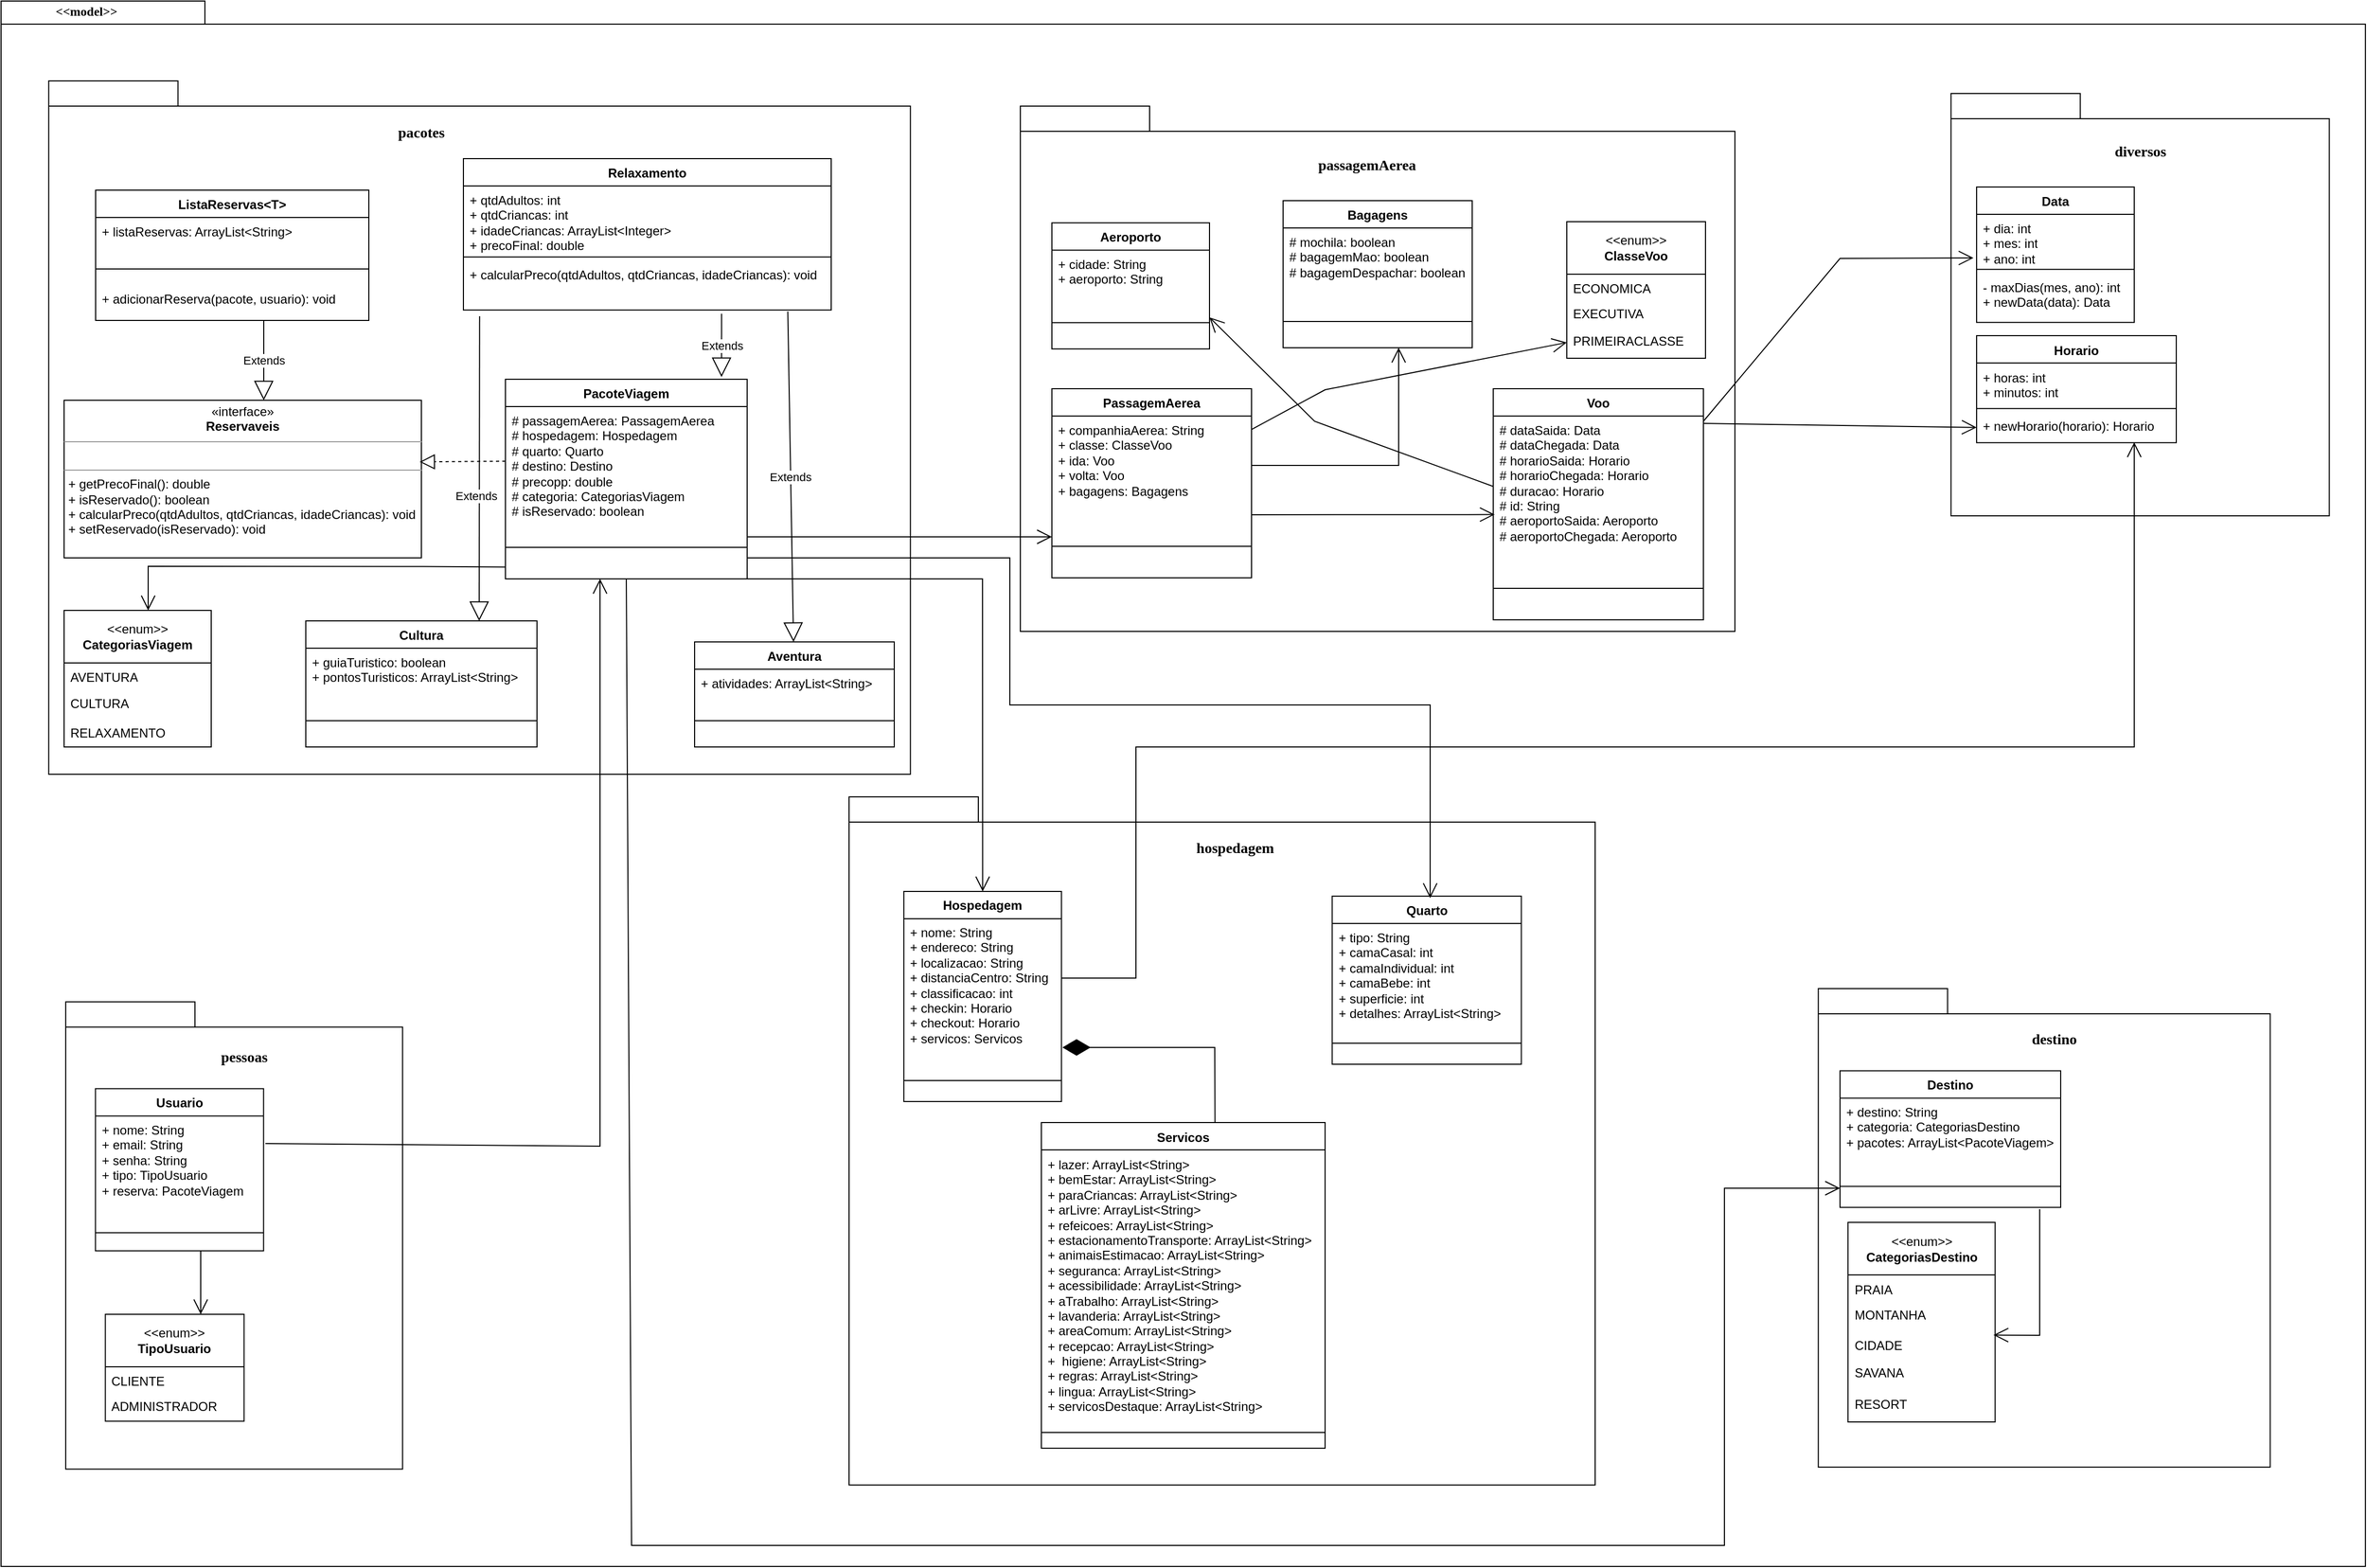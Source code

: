 <mxfile version="22.1.4" type="github">
  <diagram name="Page-1" id="b5b7bab2-c9e2-2cf4-8b2a-24fd1a2a6d21">
    <mxGraphModel dx="1903" dy="731" grid="1" gridSize="10" guides="1" tooltips="1" connect="1" arrows="1" fold="1" page="1" pageScale="1" pageWidth="827" pageHeight="1169" background="none" math="0" shadow="0">
      <root>
        <mxCell id="0" />
        <mxCell id="1" parent="0" />
        <mxCell id="6e0c8c40b5770093-72" value="" style="shape=folder;fontStyle=1;spacingTop=10;tabWidth=194;tabHeight=22;tabPosition=left;html=1;rounded=0;shadow=0;comic=0;labelBackgroundColor=none;strokeWidth=1;fillColor=none;fontFamily=Verdana;fontSize=10;align=center;" parent="1" vertex="1">
          <mxGeometry x="220" y="20" width="2250" height="1490" as="geometry" />
        </mxCell>
        <mxCell id="6e0c8c40b5770093-18" value="" style="group" parent="1" vertex="1" connectable="0">
          <mxGeometry x="280" y="70" width="820" height="660" as="geometry" />
        </mxCell>
        <mxCell id="6e0c8c40b5770093-11" value="" style="shape=folder;fontStyle=1;spacingTop=10;tabWidth=123;tabHeight=24;tabPosition=left;html=1;rounded=0;shadow=0;comic=0;labelBackgroundColor=none;strokeWidth=1;fontFamily=Verdana;fontSize=10;align=center;" parent="6e0c8c40b5770093-18" vertex="1">
          <mxGeometry x="-14.64" y="25.99" width="820" height="660" as="geometry" />
        </mxCell>
        <mxCell id="uOKciexOjNlCDNnouLq3-6" value="&lt;font face=&quot;Verdana&quot; style=&quot;font-size: 14px;&quot;&gt;&lt;b&gt;pacotes&lt;/b&gt;&lt;/font&gt;" style="text;html=1;strokeColor=none;fillColor=none;align=center;verticalAlign=middle;whiteSpace=wrap;rounded=0;" vertex="1" parent="6e0c8c40b5770093-18">
          <mxGeometry x="252.141" y="-0.0" width="175.714" height="152.308" as="geometry" />
        </mxCell>
        <mxCell id="uOKciexOjNlCDNnouLq3-84" value="&amp;lt;&amp;lt;enum&amp;gt;&amp;gt;&lt;br&gt;&lt;b&gt;CategoriasViagem&lt;/b&gt;" style="swimlane;fontStyle=0;childLayout=stackLayout;horizontal=1;startSize=50;fillColor=none;horizontalStack=0;resizeParent=1;resizeParentMax=0;resizeLast=0;collapsible=1;marginBottom=0;whiteSpace=wrap;html=1;" vertex="1" parent="6e0c8c40b5770093-18">
          <mxGeometry y="530" width="140" height="129.996" as="geometry" />
        </mxCell>
        <mxCell id="uOKciexOjNlCDNnouLq3-85" value="AVENTURA" style="text;strokeColor=none;fillColor=none;align=left;verticalAlign=top;spacingLeft=4;spacingRight=4;overflow=hidden;rotatable=0;points=[[0,0.5],[1,0.5]];portConstraint=eastwest;whiteSpace=wrap;html=1;" vertex="1" parent="uOKciexOjNlCDNnouLq3-84">
          <mxGeometry y="50" width="140" height="24.514" as="geometry" />
        </mxCell>
        <mxCell id="uOKciexOjNlCDNnouLq3-86" value="CULTURA" style="text;strokeColor=none;fillColor=none;align=left;verticalAlign=top;spacingLeft=4;spacingRight=4;overflow=hidden;rotatable=0;points=[[0,0.5],[1,0.5]];portConstraint=eastwest;whiteSpace=wrap;html=1;" vertex="1" parent="uOKciexOjNlCDNnouLq3-84">
          <mxGeometry y="74.514" width="140" height="28.971" as="geometry" />
        </mxCell>
        <mxCell id="uOKciexOjNlCDNnouLq3-87" value="RELAXAMENTO" style="text;strokeColor=none;fillColor=none;align=left;verticalAlign=top;spacingLeft=4;spacingRight=4;overflow=hidden;rotatable=0;points=[[0,0.5],[1,0.5]];portConstraint=eastwest;whiteSpace=wrap;html=1;" vertex="1" parent="uOKciexOjNlCDNnouLq3-84">
          <mxGeometry y="103.486" width="140" height="26.51" as="geometry" />
        </mxCell>
        <mxCell id="uOKciexOjNlCDNnouLq3-90" value="ListaReservas&amp;lt;T&amp;gt;" style="swimlane;fontStyle=1;align=center;verticalAlign=top;childLayout=stackLayout;horizontal=1;startSize=26;horizontalStack=0;resizeParent=1;resizeParentMax=0;resizeLast=0;collapsible=1;marginBottom=0;whiteSpace=wrap;html=1;" vertex="1" parent="6e0c8c40b5770093-18">
          <mxGeometry x="30" y="130" width="260" height="124" as="geometry" />
        </mxCell>
        <mxCell id="uOKciexOjNlCDNnouLq3-91" value="+ listaReservas: ArrayList&amp;lt;String&amp;gt;&lt;br&gt;" style="text;strokeColor=none;fillColor=none;align=left;verticalAlign=top;spacingLeft=4;spacingRight=4;overflow=hidden;rotatable=0;points=[[0,0.5],[1,0.5]];portConstraint=eastwest;whiteSpace=wrap;html=1;" vertex="1" parent="uOKciexOjNlCDNnouLq3-90">
          <mxGeometry y="26" width="260" height="34" as="geometry" />
        </mxCell>
        <mxCell id="uOKciexOjNlCDNnouLq3-92" value="" style="line;strokeWidth=1;fillColor=none;align=left;verticalAlign=middle;spacingTop=-1;spacingLeft=3;spacingRight=3;rotatable=0;labelPosition=right;points=[];portConstraint=eastwest;strokeColor=inherit;" vertex="1" parent="uOKciexOjNlCDNnouLq3-90">
          <mxGeometry y="60" width="260" height="30" as="geometry" />
        </mxCell>
        <mxCell id="uOKciexOjNlCDNnouLq3-93" value="+ adicionarReserva(pacote, usuario): void" style="text;strokeColor=none;fillColor=none;align=left;verticalAlign=top;spacingLeft=4;spacingRight=4;overflow=hidden;rotatable=0;points=[[0,0.5],[1,0.5]];portConstraint=eastwest;whiteSpace=wrap;html=1;" vertex="1" parent="uOKciexOjNlCDNnouLq3-90">
          <mxGeometry y="90" width="260" height="34" as="geometry" />
        </mxCell>
        <mxCell id="uOKciexOjNlCDNnouLq3-94" value="PacoteViagem" style="swimlane;fontStyle=1;align=center;verticalAlign=top;childLayout=stackLayout;horizontal=1;startSize=26;horizontalStack=0;resizeParent=1;resizeParentMax=0;resizeLast=0;collapsible=1;marginBottom=0;whiteSpace=wrap;html=1;" vertex="1" parent="6e0c8c40b5770093-18">
          <mxGeometry x="420" y="309.995" width="230" height="190" as="geometry" />
        </mxCell>
        <mxCell id="uOKciexOjNlCDNnouLq3-95" value="#&amp;nbsp;passagemAerea: PassagemAerea&lt;br&gt;#&amp;nbsp;hospedagem: Hospedagem&lt;br&gt;#&amp;nbsp;quarto: Quarto&lt;br&gt;#&amp;nbsp;destino: Destino&lt;br style=&quot;border-color: var(--border-color);&quot;&gt;#&amp;nbsp;precopp: double&lt;br&gt;#&amp;nbsp;categoria: CategoriasViagem&lt;br&gt;#&amp;nbsp;isReservado: boolean" style="text;strokeColor=none;fillColor=none;align=left;verticalAlign=top;spacingLeft=4;spacingRight=4;overflow=hidden;rotatable=0;points=[[0,0.5],[1,0.5]];portConstraint=eastwest;whiteSpace=wrap;html=1;" vertex="1" parent="uOKciexOjNlCDNnouLq3-94">
          <mxGeometry y="26" width="230" height="104" as="geometry" />
        </mxCell>
        <mxCell id="uOKciexOjNlCDNnouLq3-96" value="" style="line;strokeWidth=1;fillColor=none;align=left;verticalAlign=middle;spacingTop=-1;spacingLeft=3;spacingRight=3;rotatable=0;labelPosition=right;points=[];portConstraint=eastwest;strokeColor=inherit;" vertex="1" parent="uOKciexOjNlCDNnouLq3-94">
          <mxGeometry y="130" width="230" height="60" as="geometry" />
        </mxCell>
        <mxCell id="uOKciexOjNlCDNnouLq3-98" value="&lt;p style=&quot;margin:0px;margin-top:4px;text-align:center;&quot;&gt;«interface»&lt;br style=&quot;border-color: var(--border-color);&quot;&gt;&lt;b style=&quot;border-color: var(--border-color);&quot;&gt;Reservaveis&lt;/b&gt;&lt;br&gt;&lt;/p&gt;&lt;hr size=&quot;1&quot;&gt;&lt;p style=&quot;margin:0px;margin-left:4px;&quot;&gt;&lt;br&gt;&lt;/p&gt;&lt;hr size=&quot;1&quot;&gt;&lt;p style=&quot;margin:0px;margin-left:4px;&quot;&gt;+ getPrecoFinal(): double&lt;br&gt;&lt;/p&gt;&lt;p style=&quot;margin:0px;margin-left:4px;&quot;&gt;+ isReservado(): boolean&lt;br&gt;&lt;/p&gt;&lt;p style=&quot;margin:0px;margin-left:4px;&quot;&gt;+ calcularPreco(qtdAdultos, qtdCriancas, idadeCriancas): void&lt;br&gt;&lt;/p&gt;&lt;p style=&quot;margin:0px;margin-left:4px;&quot;&gt;+ setReservado(isReservado): void&lt;br&gt;&lt;/p&gt;" style="verticalAlign=top;align=left;overflow=fill;fontSize=12;fontFamily=Helvetica;html=1;whiteSpace=wrap;" vertex="1" parent="6e0c8c40b5770093-18">
          <mxGeometry y="330" width="340" height="150" as="geometry" />
        </mxCell>
        <mxCell id="uOKciexOjNlCDNnouLq3-99" value="Relaxamento" style="swimlane;fontStyle=1;align=center;verticalAlign=top;childLayout=stackLayout;horizontal=1;startSize=26;horizontalStack=0;resizeParent=1;resizeParentMax=0;resizeLast=0;collapsible=1;marginBottom=0;whiteSpace=wrap;html=1;" vertex="1" parent="6e0c8c40b5770093-18">
          <mxGeometry x="380" y="99.995" width="350" height="144.15" as="geometry" />
        </mxCell>
        <mxCell id="uOKciexOjNlCDNnouLq3-100" value="+&amp;nbsp;qtdAdultos: int&lt;br&gt;+&amp;nbsp;qtdCriancas: int&lt;br&gt;+&amp;nbsp;idadeCriancas: ArrayList&amp;lt;Integer&amp;gt;&lt;br&gt;+&amp;nbsp;precoFinal: double" style="text;strokeColor=none;fillColor=none;align=left;verticalAlign=top;spacingLeft=4;spacingRight=4;overflow=hidden;rotatable=0;points=[[0,0.5],[1,0.5]];portConstraint=eastwest;whiteSpace=wrap;html=1;" vertex="1" parent="uOKciexOjNlCDNnouLq3-99">
          <mxGeometry y="26" width="350" height="64" as="geometry" />
        </mxCell>
        <mxCell id="uOKciexOjNlCDNnouLq3-101" value="" style="line;strokeWidth=1;fillColor=none;align=left;verticalAlign=middle;spacingTop=-1;spacingLeft=3;spacingRight=3;rotatable=0;labelPosition=right;points=[];portConstraint=eastwest;strokeColor=inherit;" vertex="1" parent="uOKciexOjNlCDNnouLq3-99">
          <mxGeometry y="90" width="350" height="7.22" as="geometry" />
        </mxCell>
        <mxCell id="uOKciexOjNlCDNnouLq3-102" value="+ calcularPreco(qtdAdultos, qtdCriancas, idadeCriancas): void" style="text;strokeColor=none;fillColor=none;align=left;verticalAlign=top;spacingLeft=4;spacingRight=4;overflow=hidden;rotatable=0;points=[[0,0.5],[1,0.5]];portConstraint=eastwest;whiteSpace=wrap;html=1;" vertex="1" parent="uOKciexOjNlCDNnouLq3-99">
          <mxGeometry y="97.22" width="350" height="46.93" as="geometry" />
        </mxCell>
        <mxCell id="uOKciexOjNlCDNnouLq3-104" value="Cultura" style="swimlane;fontStyle=1;align=center;verticalAlign=top;childLayout=stackLayout;horizontal=1;startSize=26;horizontalStack=0;resizeParent=1;resizeParentMax=0;resizeLast=0;collapsible=1;marginBottom=0;whiteSpace=wrap;html=1;" vertex="1" parent="6e0c8c40b5770093-18">
          <mxGeometry x="230" y="539.995" width="220" height="120" as="geometry" />
        </mxCell>
        <mxCell id="uOKciexOjNlCDNnouLq3-105" value="+ guiaTuristico: boolean&lt;br&gt;+ pontosTuristicos: ArrayList&amp;lt;String&amp;gt;" style="text;strokeColor=none;fillColor=none;align=left;verticalAlign=top;spacingLeft=4;spacingRight=4;overflow=hidden;rotatable=0;points=[[0,0.5],[1,0.5]];portConstraint=eastwest;whiteSpace=wrap;html=1;" vertex="1" parent="uOKciexOjNlCDNnouLq3-104">
          <mxGeometry y="26" width="220" height="44" as="geometry" />
        </mxCell>
        <mxCell id="uOKciexOjNlCDNnouLq3-106" value="" style="line;strokeWidth=1;fillColor=none;align=left;verticalAlign=middle;spacingTop=-1;spacingLeft=3;spacingRight=3;rotatable=0;labelPosition=right;points=[];portConstraint=eastwest;strokeColor=inherit;" vertex="1" parent="uOKciexOjNlCDNnouLq3-104">
          <mxGeometry y="70" width="220" height="50" as="geometry" />
        </mxCell>
        <mxCell id="uOKciexOjNlCDNnouLq3-107" value="Aventura" style="swimlane;fontStyle=1;align=center;verticalAlign=top;childLayout=stackLayout;horizontal=1;startSize=26;horizontalStack=0;resizeParent=1;resizeParentMax=0;resizeLast=0;collapsible=1;marginBottom=0;whiteSpace=wrap;html=1;" vertex="1" parent="6e0c8c40b5770093-18">
          <mxGeometry x="600" y="559.995" width="190" height="100" as="geometry" />
        </mxCell>
        <mxCell id="uOKciexOjNlCDNnouLq3-108" value="+ atividades: ArrayList&amp;lt;String&amp;gt;" style="text;strokeColor=none;fillColor=none;align=left;verticalAlign=top;spacingLeft=4;spacingRight=4;overflow=hidden;rotatable=0;points=[[0,0.5],[1,0.5]];portConstraint=eastwest;whiteSpace=wrap;html=1;" vertex="1" parent="uOKciexOjNlCDNnouLq3-107">
          <mxGeometry y="26" width="190" height="24" as="geometry" />
        </mxCell>
        <mxCell id="uOKciexOjNlCDNnouLq3-109" value="" style="line;strokeWidth=1;fillColor=none;align=left;verticalAlign=middle;spacingTop=-1;spacingLeft=3;spacingRight=3;rotatable=0;labelPosition=right;points=[];portConstraint=eastwest;strokeColor=inherit;" vertex="1" parent="uOKciexOjNlCDNnouLq3-107">
          <mxGeometry y="50" width="190" height="50" as="geometry" />
        </mxCell>
        <mxCell id="uOKciexOjNlCDNnouLq3-115" value="" style="endArrow=open;endFill=1;endSize=12;html=1;rounded=0;exitX=-0.007;exitY=0.975;exitDx=0;exitDy=0;exitPerimeter=0;" edge="1" parent="6e0c8c40b5770093-18">
          <mxGeometry width="160" relative="1" as="geometry">
            <mxPoint x="420.0" y="488.695" as="sourcePoint" />
            <mxPoint x="80" y="530" as="targetPoint" />
            <Array as="points">
              <mxPoint x="341.61" y="488.3" />
              <mxPoint x="80" y="488" />
            </Array>
          </mxGeometry>
        </mxCell>
        <mxCell id="uOKciexOjNlCDNnouLq3-117" value="Extends" style="endArrow=block;endSize=16;endFill=0;html=1;rounded=0;entryX=0.894;entryY=-0.011;entryDx=0;entryDy=0;entryPerimeter=0;exitX=0.702;exitY=1.074;exitDx=0;exitDy=0;exitPerimeter=0;" edge="1" parent="6e0c8c40b5770093-18" source="uOKciexOjNlCDNnouLq3-102" target="uOKciexOjNlCDNnouLq3-94">
          <mxGeometry width="160" relative="1" as="geometry">
            <mxPoint x="475" y="290" as="sourcePoint" />
            <mxPoint x="635" y="290" as="targetPoint" />
          </mxGeometry>
        </mxCell>
        <mxCell id="uOKciexOjNlCDNnouLq3-118" value="" style="endArrow=block;dashed=1;endFill=0;endSize=12;html=1;rounded=0;exitX=0;exitY=0.5;exitDx=0;exitDy=0;entryX=0.995;entryY=0.391;entryDx=0;entryDy=0;entryPerimeter=0;" edge="1" parent="6e0c8c40b5770093-18" source="uOKciexOjNlCDNnouLq3-95" target="uOKciexOjNlCDNnouLq3-98">
          <mxGeometry width="160" relative="1" as="geometry">
            <mxPoint x="252.14" y="384.29" as="sourcePoint" />
            <mxPoint x="360" y="388" as="targetPoint" />
          </mxGeometry>
        </mxCell>
        <mxCell id="uOKciexOjNlCDNnouLq3-121" value="Extends" style="endArrow=block;endSize=16;endFill=0;html=1;rounded=0;" edge="1" parent="6e0c8c40b5770093-18">
          <mxGeometry width="160" relative="1" as="geometry">
            <mxPoint x="190" y="254" as="sourcePoint" />
            <mxPoint x="190" y="330" as="targetPoint" />
            <Array as="points">
              <mxPoint x="190" y="300" />
            </Array>
          </mxGeometry>
        </mxCell>
        <mxCell id="uOKciexOjNlCDNnouLq3-123" value="Extends" style="endArrow=block;endSize=16;endFill=0;html=1;rounded=0;exitX=0.044;exitY=1.125;exitDx=0;exitDy=0;exitPerimeter=0;entryX=0.75;entryY=0;entryDx=0;entryDy=0;" edge="1" parent="6e0c8c40b5770093-18" source="uOKciexOjNlCDNnouLq3-102" target="uOKciexOjNlCDNnouLq3-104">
          <mxGeometry x="0.176" y="-3" width="160" relative="1" as="geometry">
            <mxPoint x="200" y="264" as="sourcePoint" />
            <mxPoint x="200" y="340" as="targetPoint" />
            <Array as="points" />
            <mxPoint as="offset" />
          </mxGeometry>
        </mxCell>
        <mxCell id="uOKciexOjNlCDNnouLq3-124" value="Extends" style="endArrow=block;endSize=16;endFill=0;html=1;rounded=0;exitX=0.882;exitY=1.03;exitDx=0;exitDy=0;exitPerimeter=0;" edge="1" parent="6e0c8c40b5770093-18" source="uOKciexOjNlCDNnouLq3-102" target="uOKciexOjNlCDNnouLq3-107">
          <mxGeometry width="160" relative="1" as="geometry">
            <mxPoint x="636" y="258" as="sourcePoint" />
            <mxPoint x="636" y="318" as="targetPoint" />
          </mxGeometry>
        </mxCell>
        <mxCell id="6e0c8c40b5770093-19" value="" style="group" parent="1" vertex="1" connectable="0">
          <mxGeometry x="1190" y="120" width="680" height="508.02" as="geometry" />
        </mxCell>
        <mxCell id="6e0c8c40b5770093-20" value="" style="shape=folder;fontStyle=1;spacingTop=10;tabWidth=123;tabHeight=24;tabPosition=left;html=1;rounded=0;shadow=0;comic=0;labelBackgroundColor=none;strokeWidth=1;fontFamily=Verdana;fontSize=10;align=center;" parent="6e0c8c40b5770093-19" vertex="1">
          <mxGeometry width="680" height="500" as="geometry" />
        </mxCell>
        <mxCell id="uOKciexOjNlCDNnouLq3-7" value="&lt;font face=&quot;Verdana&quot; style=&quot;font-size: 14px;&quot;&gt;&lt;b&gt;passagemAerea&lt;/b&gt;&lt;/font&gt;" style="text;html=1;strokeColor=none;fillColor=none;align=center;verticalAlign=middle;whiteSpace=wrap;rounded=0;" vertex="1" parent="6e0c8c40b5770093-19">
          <mxGeometry x="257.143" y="-0.376" width="145.714" height="115.385" as="geometry" />
        </mxCell>
        <mxCell id="uOKciexOjNlCDNnouLq3-66" value="&amp;lt;&amp;lt;enum&amp;gt;&amp;gt;&lt;br&gt;&lt;b&gt;ClasseVoo&lt;/b&gt;" style="swimlane;fontStyle=0;childLayout=stackLayout;horizontal=1;startSize=50;fillColor=none;horizontalStack=0;resizeParent=1;resizeParentMax=0;resizeLast=0;collapsible=1;marginBottom=0;whiteSpace=wrap;html=1;" vertex="1" parent="6e0c8c40b5770093-19">
          <mxGeometry x="520.0" y="110.0" width="132" height="130.003" as="geometry" />
        </mxCell>
        <mxCell id="uOKciexOjNlCDNnouLq3-67" value="ECONOMICA" style="text;strokeColor=none;fillColor=none;align=left;verticalAlign=top;spacingLeft=4;spacingRight=4;overflow=hidden;rotatable=0;points=[[0,0.5],[1,0.5]];portConstraint=eastwest;whiteSpace=wrap;html=1;" vertex="1" parent="uOKciexOjNlCDNnouLq3-66">
          <mxGeometry y="50" width="132" height="23.703" as="geometry" />
        </mxCell>
        <mxCell id="uOKciexOjNlCDNnouLq3-68" value="EXECUTIVA" style="text;strokeColor=none;fillColor=none;align=left;verticalAlign=top;spacingLeft=4;spacingRight=4;overflow=hidden;rotatable=0;points=[[0,0.5],[1,0.5]];portConstraint=eastwest;whiteSpace=wrap;html=1;" vertex="1" parent="uOKciexOjNlCDNnouLq3-66">
          <mxGeometry y="73.703" width="132" height="26.3" as="geometry" />
        </mxCell>
        <mxCell id="uOKciexOjNlCDNnouLq3-69" value="PRIMEIRACLASSE" style="text;strokeColor=none;fillColor=none;align=left;verticalAlign=top;spacingLeft=4;spacingRight=4;overflow=hidden;rotatable=0;points=[[0,0.5],[1,0.5]];portConstraint=eastwest;whiteSpace=wrap;html=1;" vertex="1" parent="uOKciexOjNlCDNnouLq3-66">
          <mxGeometry y="100.003" width="132" height="30" as="geometry" />
        </mxCell>
        <mxCell id="uOKciexOjNlCDNnouLq3-70" value="Aeroporto" style="swimlane;fontStyle=1;align=center;verticalAlign=top;childLayout=stackLayout;horizontal=1;startSize=26;horizontalStack=0;resizeParent=1;resizeParentMax=0;resizeLast=0;collapsible=1;marginBottom=0;whiteSpace=wrap;html=1;" vertex="1" parent="6e0c8c40b5770093-19">
          <mxGeometry x="30" y="111.125" width="150" height="120" as="geometry" />
        </mxCell>
        <mxCell id="uOKciexOjNlCDNnouLq3-71" value="+ cidade: String&lt;br&gt;+ aeroporto: String" style="text;strokeColor=none;fillColor=none;align=left;verticalAlign=top;spacingLeft=4;spacingRight=4;overflow=hidden;rotatable=0;points=[[0,0.5],[1,0.5]];portConstraint=eastwest;whiteSpace=wrap;html=1;" vertex="1" parent="uOKciexOjNlCDNnouLq3-70">
          <mxGeometry y="26" width="150" height="44" as="geometry" />
        </mxCell>
        <mxCell id="uOKciexOjNlCDNnouLq3-72" value="" style="line;strokeWidth=1;fillColor=none;align=left;verticalAlign=middle;spacingTop=-1;spacingLeft=3;spacingRight=3;rotatable=0;labelPosition=right;points=[];portConstraint=eastwest;strokeColor=inherit;" vertex="1" parent="uOKciexOjNlCDNnouLq3-70">
          <mxGeometry y="70" width="150" height="50" as="geometry" />
        </mxCell>
        <mxCell id="uOKciexOjNlCDNnouLq3-74" value="Bagagens" style="swimlane;fontStyle=1;align=center;verticalAlign=top;childLayout=stackLayout;horizontal=1;startSize=26;horizontalStack=0;resizeParent=1;resizeParentMax=0;resizeLast=0;collapsible=1;marginBottom=0;whiteSpace=wrap;html=1;" vertex="1" parent="6e0c8c40b5770093-19">
          <mxGeometry x="250" y="89.995" width="180" height="140" as="geometry" />
        </mxCell>
        <mxCell id="uOKciexOjNlCDNnouLq3-75" value="# mochila: boolean&lt;br&gt;# bagagemMao: boolean&lt;br&gt;# bagagemDespachar: boolean" style="text;strokeColor=none;fillColor=none;align=left;verticalAlign=top;spacingLeft=4;spacingRight=4;overflow=hidden;rotatable=0;points=[[0,0.5],[1,0.5]];portConstraint=eastwest;whiteSpace=wrap;html=1;" vertex="1" parent="uOKciexOjNlCDNnouLq3-74">
          <mxGeometry y="26" width="180" height="64" as="geometry" />
        </mxCell>
        <mxCell id="uOKciexOjNlCDNnouLq3-76" value="" style="line;strokeWidth=1;fillColor=none;align=left;verticalAlign=middle;spacingTop=-1;spacingLeft=3;spacingRight=3;rotatable=0;labelPosition=right;points=[];portConstraint=eastwest;strokeColor=inherit;" vertex="1" parent="uOKciexOjNlCDNnouLq3-74">
          <mxGeometry y="90" width="180" height="50" as="geometry" />
        </mxCell>
        <mxCell id="uOKciexOjNlCDNnouLq3-77" value="PassagemAerea" style="swimlane;fontStyle=1;align=center;verticalAlign=top;childLayout=stackLayout;horizontal=1;startSize=26;horizontalStack=0;resizeParent=1;resizeParentMax=0;resizeLast=0;collapsible=1;marginBottom=0;whiteSpace=wrap;html=1;" vertex="1" parent="6e0c8c40b5770093-19">
          <mxGeometry x="30" y="268.995" width="190" height="180" as="geometry" />
        </mxCell>
        <mxCell id="uOKciexOjNlCDNnouLq3-78" value="+&amp;nbsp;companhiaAerea: String&lt;br&gt;+&amp;nbsp;classe: ClasseVoo&lt;br&gt;+&amp;nbsp;ida: Voo&lt;br&gt;+&amp;nbsp;volta: Voo&lt;br style=&quot;border-color: var(--border-color);&quot;&gt;+&amp;nbsp;bagagens: Bagagens" style="text;strokeColor=none;fillColor=none;align=left;verticalAlign=top;spacingLeft=4;spacingRight=4;overflow=hidden;rotatable=0;points=[[0,0.5],[1,0.5]];portConstraint=eastwest;whiteSpace=wrap;html=1;" vertex="1" parent="uOKciexOjNlCDNnouLq3-77">
          <mxGeometry y="26" width="190" height="94" as="geometry" />
        </mxCell>
        <mxCell id="uOKciexOjNlCDNnouLq3-79" value="" style="line;strokeWidth=1;fillColor=none;align=left;verticalAlign=middle;spacingTop=-1;spacingLeft=3;spacingRight=3;rotatable=0;labelPosition=right;points=[];portConstraint=eastwest;strokeColor=inherit;" vertex="1" parent="uOKciexOjNlCDNnouLq3-77">
          <mxGeometry y="120" width="190" height="60" as="geometry" />
        </mxCell>
        <mxCell id="uOKciexOjNlCDNnouLq3-81" value="Voo" style="swimlane;fontStyle=1;align=center;verticalAlign=top;childLayout=stackLayout;horizontal=1;startSize=26;horizontalStack=0;resizeParent=1;resizeParentMax=0;resizeLast=0;collapsible=1;marginBottom=0;whiteSpace=wrap;html=1;" vertex="1" parent="6e0c8c40b5770093-19">
          <mxGeometry x="450" y="268.995" width="200" height="220" as="geometry" />
        </mxCell>
        <mxCell id="uOKciexOjNlCDNnouLq3-82" value="#&amp;nbsp;dataSaida: Data&lt;br&gt;#&amp;nbsp;dataChegada: Data&lt;br&gt;#&amp;nbsp;horarioSaida: Horario&lt;br&gt;#&amp;nbsp;horarioChegada: Horario&lt;br style=&quot;border-color: var(--border-color);&quot;&gt;#&amp;nbsp;duracao: Horario&lt;br&gt;#&amp;nbsp;id: String&lt;br style=&quot;border-color: var(--border-color);&quot;&gt;#&amp;nbsp;aeroportoSaida: Aeroporto&lt;br style=&quot;border-color: var(--border-color);&quot;&gt;#&amp;nbsp;aeroportoChegada: Aeroporto" style="text;strokeColor=none;fillColor=none;align=left;verticalAlign=top;spacingLeft=4;spacingRight=4;overflow=hidden;rotatable=0;points=[[0,0.5],[1,0.5]];portConstraint=eastwest;whiteSpace=wrap;html=1;" vertex="1" parent="uOKciexOjNlCDNnouLq3-81">
          <mxGeometry y="26" width="200" height="134" as="geometry" />
        </mxCell>
        <mxCell id="uOKciexOjNlCDNnouLq3-83" value="" style="line;strokeWidth=1;fillColor=none;align=left;verticalAlign=middle;spacingTop=-1;spacingLeft=3;spacingRight=3;rotatable=0;labelPosition=right;points=[];portConstraint=eastwest;strokeColor=inherit;" vertex="1" parent="uOKciexOjNlCDNnouLq3-81">
          <mxGeometry y="160" width="200" height="60" as="geometry" />
        </mxCell>
        <mxCell id="uOKciexOjNlCDNnouLq3-133" value="" style="endArrow=open;endFill=1;endSize=12;html=1;rounded=0;exitX=0;exitY=0.5;exitDx=0;exitDy=0;entryX=1;entryY=0.75;entryDx=0;entryDy=0;" edge="1" parent="6e0c8c40b5770093-19" source="uOKciexOjNlCDNnouLq3-82" target="uOKciexOjNlCDNnouLq3-70">
          <mxGeometry width="160" relative="1" as="geometry">
            <mxPoint x="267.14" y="310" as="sourcePoint" />
            <mxPoint x="427.14" y="310" as="targetPoint" />
            <Array as="points">
              <mxPoint x="280" y="300" />
            </Array>
          </mxGeometry>
        </mxCell>
        <mxCell id="uOKciexOjNlCDNnouLq3-136" value="" style="endArrow=open;endFill=1;endSize=12;html=1;rounded=0;entryX=0.007;entryY=0.7;entryDx=0;entryDy=0;entryPerimeter=0;" edge="1" parent="6e0c8c40b5770093-19" target="uOKciexOjNlCDNnouLq3-82">
          <mxGeometry width="160" relative="1" as="geometry">
            <mxPoint x="220" y="389" as="sourcePoint" />
            <mxPoint x="750" y="390" as="targetPoint" />
          </mxGeometry>
        </mxCell>
        <mxCell id="uOKciexOjNlCDNnouLq3-138" value="" style="endArrow=open;endFill=1;endSize=12;html=1;rounded=0;entryX=0;entryY=0.5;entryDx=0;entryDy=0;" edge="1" parent="6e0c8c40b5770093-19" source="uOKciexOjNlCDNnouLq3-77" target="uOKciexOjNlCDNnouLq3-69">
          <mxGeometry width="160" relative="1" as="geometry">
            <mxPoint x="590" y="340" as="sourcePoint" />
            <mxPoint x="750" y="340" as="targetPoint" />
            <Array as="points">
              <mxPoint x="290" y="270" />
            </Array>
          </mxGeometry>
        </mxCell>
        <mxCell id="6e0c8c40b5770093-30" value="" style="group" parent="1" vertex="1" connectable="0">
          <mxGeometry x="2060" y="140.01" width="375.65" height="370" as="geometry" />
        </mxCell>
        <mxCell id="6e0c8c40b5770093-24" value="" style="group" parent="6e0c8c40b5770093-30" vertex="1" connectable="0">
          <mxGeometry width="375.65" height="370.0" as="geometry" />
        </mxCell>
        <mxCell id="6e0c8c40b5770093-25" value="" style="shape=folder;fontStyle=1;spacingTop=10;tabWidth=123;tabHeight=24;tabPosition=left;html=1;rounded=0;shadow=0;comic=0;labelBackgroundColor=none;strokeWidth=1;fontFamily=Verdana;fontSize=10;align=center;" parent="6e0c8c40b5770093-24" vertex="1">
          <mxGeometry x="15.65" y="-31.991" width="360" height="401.991" as="geometry" />
        </mxCell>
        <mxCell id="uOKciexOjNlCDNnouLq3-8" value="&lt;font face=&quot;Verdana&quot; style=&quot;font-size: 14px;&quot;&gt;&lt;b&gt;diversos&lt;/b&gt;&lt;/font&gt;" style="text;html=1;strokeColor=none;fillColor=none;align=center;verticalAlign=middle;whiteSpace=wrap;rounded=0;" vertex="1" parent="6e0c8c40b5770093-24">
          <mxGeometry x="148.7" width="93.91" height="47.02" as="geometry" />
        </mxCell>
        <mxCell id="uOKciexOjNlCDNnouLq3-25" value="Horario" style="swimlane;fontStyle=1;align=center;verticalAlign=top;childLayout=stackLayout;horizontal=1;startSize=26;horizontalStack=0;resizeParent=1;resizeParentMax=0;resizeLast=0;collapsible=1;marginBottom=0;whiteSpace=wrap;html=1;" vertex="1" parent="6e0c8c40b5770093-24">
          <mxGeometry x="40" y="198.537" width="190" height="101.805" as="geometry" />
        </mxCell>
        <mxCell id="uOKciexOjNlCDNnouLq3-26" value="+&amp;nbsp;horas: int&lt;br&gt;+&amp;nbsp;minutos: int" style="text;strokeColor=none;fillColor=none;align=left;verticalAlign=top;spacingLeft=4;spacingRight=4;overflow=hidden;rotatable=0;points=[[0,0.5],[1,0.5]];portConstraint=eastwest;whiteSpace=wrap;html=1;" vertex="1" parent="uOKciexOjNlCDNnouLq3-25">
          <mxGeometry y="26" width="190" height="39.707" as="geometry" />
        </mxCell>
        <mxCell id="uOKciexOjNlCDNnouLq3-27" value="" style="line;strokeWidth=1;fillColor=none;align=left;verticalAlign=middle;spacingTop=-1;spacingLeft=3;spacingRight=3;rotatable=0;labelPosition=right;points=[];portConstraint=eastwest;strokeColor=inherit;" vertex="1" parent="uOKciexOjNlCDNnouLq3-25">
          <mxGeometry y="65.707" width="190" height="7.22" as="geometry" />
        </mxCell>
        <mxCell id="uOKciexOjNlCDNnouLq3-28" value="+ newHorario(horario): Horario" style="text;strokeColor=none;fillColor=none;align=left;verticalAlign=top;spacingLeft=4;spacingRight=4;overflow=hidden;rotatable=0;points=[[0,0.5],[1,0.5]];portConstraint=eastwest;whiteSpace=wrap;html=1;" vertex="1" parent="uOKciexOjNlCDNnouLq3-25">
          <mxGeometry y="72.927" width="190" height="28.878" as="geometry" />
        </mxCell>
        <mxCell id="uOKciexOjNlCDNnouLq3-21" value="Data" style="swimlane;fontStyle=1;align=center;verticalAlign=top;childLayout=stackLayout;horizontal=1;startSize=26;horizontalStack=0;resizeParent=1;resizeParentMax=0;resizeLast=0;collapsible=1;marginBottom=0;whiteSpace=wrap;html=1;" vertex="1" parent="6e0c8c40b5770093-24">
          <mxGeometry x="40" y="57.025" width="150" height="128.878" as="geometry" />
        </mxCell>
        <mxCell id="uOKciexOjNlCDNnouLq3-22" value="+&amp;nbsp;dia: int&lt;br&gt;+&amp;nbsp;mes: int&lt;br&gt;+&amp;nbsp;ano: int" style="text;strokeColor=none;fillColor=none;align=left;verticalAlign=top;spacingLeft=4;spacingRight=4;overflow=hidden;rotatable=0;points=[[0,0.5],[1,0.5]];portConstraint=eastwest;whiteSpace=wrap;html=1;" vertex="1" parent="uOKciexOjNlCDNnouLq3-21">
          <mxGeometry y="26" width="150" height="48.732" as="geometry" />
        </mxCell>
        <mxCell id="uOKciexOjNlCDNnouLq3-23" value="" style="line;strokeWidth=1;fillColor=none;align=left;verticalAlign=middle;spacingTop=-1;spacingLeft=3;spacingRight=3;rotatable=0;labelPosition=right;points=[];portConstraint=eastwest;strokeColor=inherit;" vertex="1" parent="uOKciexOjNlCDNnouLq3-21">
          <mxGeometry y="74.732" width="150" height="7.22" as="geometry" />
        </mxCell>
        <mxCell id="uOKciexOjNlCDNnouLq3-24" value="- maxDias(mes, ano): int&lt;br&gt;+ newData(data): Data" style="text;strokeColor=none;fillColor=none;align=left;verticalAlign=top;spacingLeft=4;spacingRight=4;overflow=hidden;rotatable=0;points=[[0,0.5],[1,0.5]];portConstraint=eastwest;whiteSpace=wrap;html=1;" vertex="1" parent="uOKciexOjNlCDNnouLq3-21">
          <mxGeometry y="81.951" width="150" height="46.927" as="geometry" />
        </mxCell>
        <mxCell id="6e0c8c40b5770093-73" value="&lt;b&gt;&lt;font style=&quot;font-size: 12px;&quot;&gt;&amp;lt;&amp;lt;model&amp;gt;&amp;gt;&lt;/font&gt;&lt;/b&gt;" style="text;html=1;align=left;verticalAlign=top;spacingTop=-4;fontSize=10;fontFamily=Verdana" parent="1" vertex="1">
          <mxGeometry x="270" y="20" width="130" height="20" as="geometry" />
        </mxCell>
        <mxCell id="uOKciexOjNlCDNnouLq3-9" value="" style="group" vertex="1" connectable="0" parent="1">
          <mxGeometry x="1940" y="982.5" width="448.7" height="460" as="geometry" />
        </mxCell>
        <mxCell id="uOKciexOjNlCDNnouLq3-10" value="" style="group" vertex="1" connectable="0" parent="uOKciexOjNlCDNnouLq3-9">
          <mxGeometry width="448.7" height="460" as="geometry" />
        </mxCell>
        <mxCell id="uOKciexOjNlCDNnouLq3-11" value="" style="shape=folder;fontStyle=1;spacingTop=10;tabWidth=123;tabHeight=24;tabPosition=left;html=1;rounded=0;shadow=0;comic=0;labelBackgroundColor=none;strokeWidth=1;fontFamily=Verdana;fontSize=10;align=center;" vertex="1" parent="uOKciexOjNlCDNnouLq3-10">
          <mxGeometry x="9.35" y="-22.5" width="430" height="455.45" as="geometry" />
        </mxCell>
        <mxCell id="uOKciexOjNlCDNnouLq3-12" value="&lt;font face=&quot;Verdana&quot; style=&quot;font-size: 14px;&quot;&gt;&lt;b&gt;destino&lt;/b&gt;&lt;/font&gt;" style="text;html=1;strokeColor=none;fillColor=none;align=center;verticalAlign=middle;whiteSpace=wrap;rounded=0;" vertex="1" parent="uOKciexOjNlCDNnouLq3-10">
          <mxGeometry x="177.609" y="0.002" width="112.174" height="53.182" as="geometry" />
        </mxCell>
        <mxCell id="uOKciexOjNlCDNnouLq3-29" value="Destino" style="swimlane;fontStyle=1;align=center;verticalAlign=top;childLayout=stackLayout;horizontal=1;startSize=26;horizontalStack=0;resizeParent=1;resizeParentMax=0;resizeLast=0;collapsible=1;marginBottom=0;whiteSpace=wrap;html=1;" vertex="1" parent="uOKciexOjNlCDNnouLq3-10">
          <mxGeometry x="30" y="55.71" width="210" height="130" as="geometry" />
        </mxCell>
        <mxCell id="uOKciexOjNlCDNnouLq3-30" value="+&amp;nbsp;destino: String&lt;br&gt;+&amp;nbsp;categoria: CategoriasDestino&lt;br&gt;+&amp;nbsp;pacotes: ArrayList&amp;lt;PacoteViagem&amp;gt;" style="text;strokeColor=none;fillColor=none;align=left;verticalAlign=top;spacingLeft=4;spacingRight=4;overflow=hidden;rotatable=0;points=[[0,0.5],[1,0.5]];portConstraint=eastwest;whiteSpace=wrap;html=1;" vertex="1" parent="uOKciexOjNlCDNnouLq3-29">
          <mxGeometry y="26" width="210" height="64" as="geometry" />
        </mxCell>
        <mxCell id="uOKciexOjNlCDNnouLq3-31" value="" style="line;strokeWidth=1;fillColor=none;align=left;verticalAlign=middle;spacingTop=-1;spacingLeft=3;spacingRight=3;rotatable=0;labelPosition=right;points=[];portConstraint=eastwest;strokeColor=inherit;" vertex="1" parent="uOKciexOjNlCDNnouLq3-29">
          <mxGeometry y="90" width="210" height="40" as="geometry" />
        </mxCell>
        <mxCell id="uOKciexOjNlCDNnouLq3-33" value="&amp;lt;&amp;lt;enum&amp;gt;&amp;gt;&lt;br&gt;&lt;b&gt;CategoriasDestino&lt;/b&gt;" style="swimlane;fontStyle=0;childLayout=stackLayout;horizontal=1;startSize=50;fillColor=none;horizontalStack=0;resizeParent=1;resizeParentMax=0;resizeLast=0;collapsible=1;marginBottom=0;whiteSpace=wrap;html=1;" vertex="1" parent="uOKciexOjNlCDNnouLq3-10">
          <mxGeometry x="37.61" y="200" width="140" height="189.996" as="geometry" />
        </mxCell>
        <mxCell id="uOKciexOjNlCDNnouLq3-34" value="PRAIA" style="text;strokeColor=none;fillColor=none;align=left;verticalAlign=top;spacingLeft=4;spacingRight=4;overflow=hidden;rotatable=0;points=[[0,0.5],[1,0.5]];portConstraint=eastwest;whiteSpace=wrap;html=1;" vertex="1" parent="uOKciexOjNlCDNnouLq3-33">
          <mxGeometry y="50" width="140" height="24.514" as="geometry" />
        </mxCell>
        <mxCell id="uOKciexOjNlCDNnouLq3-35" value="MONTANHA" style="text;strokeColor=none;fillColor=none;align=left;verticalAlign=top;spacingLeft=4;spacingRight=4;overflow=hidden;rotatable=0;points=[[0,0.5],[1,0.5]];portConstraint=eastwest;whiteSpace=wrap;html=1;" vertex="1" parent="uOKciexOjNlCDNnouLq3-33">
          <mxGeometry y="74.514" width="140" height="28.971" as="geometry" />
        </mxCell>
        <mxCell id="uOKciexOjNlCDNnouLq3-36" value="CIDADE" style="text;strokeColor=none;fillColor=none;align=left;verticalAlign=top;spacingLeft=4;spacingRight=4;overflow=hidden;rotatable=0;points=[[0,0.5],[1,0.5]];portConstraint=eastwest;whiteSpace=wrap;html=1;" vertex="1" parent="uOKciexOjNlCDNnouLq3-33">
          <mxGeometry y="103.486" width="140" height="26.51" as="geometry" />
        </mxCell>
        <mxCell id="uOKciexOjNlCDNnouLq3-37" value="SAVANA" style="text;strokeColor=none;fillColor=none;align=left;verticalAlign=top;spacingLeft=4;spacingRight=4;overflow=hidden;rotatable=0;points=[[0,0.5],[1,0.5]];portConstraint=eastwest;whiteSpace=wrap;html=1;" vertex="1" parent="uOKciexOjNlCDNnouLq3-33">
          <mxGeometry y="129.996" width="140" height="30" as="geometry" />
        </mxCell>
        <mxCell id="uOKciexOjNlCDNnouLq3-39" value="RESORT" style="text;strokeColor=none;fillColor=none;align=left;verticalAlign=top;spacingLeft=4;spacingRight=4;overflow=hidden;rotatable=0;points=[[0,0.5],[1,0.5]];portConstraint=eastwest;whiteSpace=wrap;html=1;" vertex="1" parent="uOKciexOjNlCDNnouLq3-33">
          <mxGeometry y="159.996" width="140" height="30" as="geometry" />
        </mxCell>
        <mxCell id="uOKciexOjNlCDNnouLq3-125" value="" style="endArrow=open;endFill=1;endSize=12;html=1;rounded=0;entryX=0.989;entryY=0.143;entryDx=0;entryDy=0;entryPerimeter=0;" edge="1" parent="uOKciexOjNlCDNnouLq3-10" target="uOKciexOjNlCDNnouLq3-36">
          <mxGeometry width="160" relative="1" as="geometry">
            <mxPoint x="220" y="187.5" as="sourcePoint" />
            <mxPoint x="420" y="191.69" as="targetPoint" />
            <Array as="points">
              <mxPoint x="220" y="307.5" />
            </Array>
          </mxGeometry>
        </mxCell>
        <mxCell id="uOKciexOjNlCDNnouLq3-13" value="" style="group" vertex="1" connectable="0" parent="1">
          <mxGeometry x="1020" y="787.5" width="710" height="655" as="geometry" />
        </mxCell>
        <mxCell id="uOKciexOjNlCDNnouLq3-14" value="" style="group" vertex="1" connectable="0" parent="uOKciexOjNlCDNnouLq3-13">
          <mxGeometry y="-10" width="710" height="655.0" as="geometry" />
        </mxCell>
        <mxCell id="uOKciexOjNlCDNnouLq3-15" value="" style="shape=folder;fontStyle=1;spacingTop=10;tabWidth=123;tabHeight=24;tabPosition=left;html=1;rounded=0;shadow=0;comic=0;labelBackgroundColor=none;strokeWidth=1;fontFamily=Verdana;fontSize=10;align=center;" vertex="1" parent="uOKciexOjNlCDNnouLq3-14">
          <mxGeometry x="7.0" y="0.005" width="710" height="655.0" as="geometry" />
        </mxCell>
        <mxCell id="uOKciexOjNlCDNnouLq3-16" value="&lt;font face=&quot;Verdana&quot; style=&quot;font-size: 14px;&quot;&gt;&lt;b&gt;hospedagem&lt;/b&gt;&lt;/font&gt;" style="text;html=1;strokeColor=none;fillColor=none;align=center;verticalAlign=middle;whiteSpace=wrap;rounded=0;" vertex="1" parent="uOKciexOjNlCDNnouLq3-14">
          <mxGeometry x="281.521" y="5.235" width="185.217" height="89.318" as="geometry" />
        </mxCell>
        <mxCell id="uOKciexOjNlCDNnouLq3-41" value="Hospedagem" style="swimlane;fontStyle=1;align=center;verticalAlign=top;childLayout=stackLayout;horizontal=1;startSize=26;horizontalStack=0;resizeParent=1;resizeParentMax=0;resizeLast=0;collapsible=1;marginBottom=0;whiteSpace=wrap;html=1;" vertex="1" parent="uOKciexOjNlCDNnouLq3-14">
          <mxGeometry x="59.13" y="89.995" width="150" height="200" as="geometry" />
        </mxCell>
        <mxCell id="uOKciexOjNlCDNnouLq3-42" value="+&amp;nbsp;nome: String&lt;br&gt;+&amp;nbsp;endereco: String&lt;br&gt;+&amp;nbsp;localizacao: String&lt;br&gt;+&amp;nbsp;distanciaCentro: String&lt;br style=&quot;border-color: var(--border-color);&quot;&gt;+&amp;nbsp;classificacao: int&lt;br style=&quot;border-color: var(--border-color);&quot;&gt;+&amp;nbsp;checkin: Horario&lt;br&gt;+&amp;nbsp;checkout: Horario&lt;br&gt;+&amp;nbsp;servicos: Servicos" style="text;strokeColor=none;fillColor=none;align=left;verticalAlign=top;spacingLeft=4;spacingRight=4;overflow=hidden;rotatable=0;points=[[0,0.5],[1,0.5]];portConstraint=eastwest;whiteSpace=wrap;html=1;" vertex="1" parent="uOKciexOjNlCDNnouLq3-41">
          <mxGeometry y="26" width="150" height="134" as="geometry" />
        </mxCell>
        <mxCell id="uOKciexOjNlCDNnouLq3-43" value="" style="line;strokeWidth=1;fillColor=none;align=left;verticalAlign=middle;spacingTop=-1;spacingLeft=3;spacingRight=3;rotatable=0;labelPosition=right;points=[];portConstraint=eastwest;strokeColor=inherit;" vertex="1" parent="uOKciexOjNlCDNnouLq3-41">
          <mxGeometry y="160" width="150" height="40" as="geometry" />
        </mxCell>
        <mxCell id="uOKciexOjNlCDNnouLq3-45" value="Quarto" style="swimlane;fontStyle=1;align=center;verticalAlign=top;childLayout=stackLayout;horizontal=1;startSize=26;horizontalStack=0;resizeParent=1;resizeParentMax=0;resizeLast=0;collapsible=1;marginBottom=0;whiteSpace=wrap;html=1;" vertex="1" parent="uOKciexOjNlCDNnouLq3-14">
          <mxGeometry x="466.74" y="94.555" width="180" height="160" as="geometry" />
        </mxCell>
        <mxCell id="uOKciexOjNlCDNnouLq3-46" value="+ tipo: String&lt;br style=&quot;border-color: var(--border-color);&quot;&gt;+&amp;nbsp;camaCasal: int&lt;br style=&quot;border-color: var(--border-color);&quot;&gt;+&amp;nbsp;camaIndividual: int&lt;br style=&quot;border-color: var(--border-color);&quot;&gt;+&amp;nbsp;camaBebe: int&lt;br style=&quot;border-color: var(--border-color);&quot;&gt;+&amp;nbsp;superficie: int&lt;br style=&quot;border-color: var(--border-color);&quot;&gt;+&amp;nbsp;detalhes: ArrayList&amp;lt;String&amp;gt;&lt;br&gt;" style="text;strokeColor=none;fillColor=none;align=left;verticalAlign=top;spacingLeft=4;spacingRight=4;overflow=hidden;rotatable=0;points=[[0,0.5],[1,0.5]];portConstraint=eastwest;whiteSpace=wrap;html=1;" vertex="1" parent="uOKciexOjNlCDNnouLq3-45">
          <mxGeometry y="26" width="180" height="94" as="geometry" />
        </mxCell>
        <mxCell id="uOKciexOjNlCDNnouLq3-47" value="" style="line;strokeWidth=1;fillColor=none;align=left;verticalAlign=middle;spacingTop=-1;spacingLeft=3;spacingRight=3;rotatable=0;labelPosition=right;points=[];portConstraint=eastwest;strokeColor=inherit;" vertex="1" parent="uOKciexOjNlCDNnouLq3-45">
          <mxGeometry y="120" width="180" height="40" as="geometry" />
        </mxCell>
        <mxCell id="uOKciexOjNlCDNnouLq3-49" value="Servicos" style="swimlane;fontStyle=1;align=center;verticalAlign=top;childLayout=stackLayout;horizontal=1;startSize=26;horizontalStack=0;resizeParent=1;resizeParentMax=0;resizeLast=0;collapsible=1;marginBottom=0;whiteSpace=wrap;html=1;" vertex="1" parent="uOKciexOjNlCDNnouLq3-14">
          <mxGeometry x="190" y="310" width="270" height="310" as="geometry" />
        </mxCell>
        <mxCell id="uOKciexOjNlCDNnouLq3-50" value="+&amp;nbsp;lazer: ArrayList&amp;lt;String&amp;gt;&lt;br style=&quot;border-color: var(--border-color);&quot;&gt;+&amp;nbsp;bemEstar: ArrayList&amp;lt;String&amp;gt;&lt;br style=&quot;border-color: var(--border-color);&quot;&gt;+&amp;nbsp;paraCriancas: ArrayList&amp;lt;String&amp;gt;&lt;br style=&quot;border-color: var(--border-color);&quot;&gt;+&amp;nbsp;arLivre: ArrayList&amp;lt;String&amp;gt;&lt;br style=&quot;border-color: var(--border-color);&quot;&gt;+&amp;nbsp;refeicoes: ArrayList&amp;lt;String&amp;gt;&lt;br style=&quot;border-color: var(--border-color);&quot;&gt;+&amp;nbsp;estacionamentoTransporte: ArrayList&amp;lt;String&amp;gt;&lt;br style=&quot;border-color: var(--border-color);&quot;&gt;+&amp;nbsp;animaisEstimacao: ArrayList&amp;lt;String&amp;gt;&lt;br style=&quot;border-color: var(--border-color);&quot;&gt;+&amp;nbsp;seguranca: ArrayList&amp;lt;String&amp;gt;&lt;br style=&quot;border-color: var(--border-color);&quot;&gt;+&amp;nbsp;acessibilidade: ArrayList&amp;lt;String&amp;gt;&lt;br style=&quot;border-color: var(--border-color);&quot;&gt;+&amp;nbsp;aTrabalho: ArrayList&amp;lt;String&amp;gt;&lt;br style=&quot;border-color: var(--border-color);&quot;&gt;+&amp;nbsp;lavanderia: ArrayList&amp;lt;String&amp;gt;&lt;br style=&quot;border-color: var(--border-color);&quot;&gt;+&amp;nbsp;areaComum: ArrayList&amp;lt;String&amp;gt;&lt;br style=&quot;border-color: var(--border-color);&quot;&gt;+&amp;nbsp;recepcao: ArrayList&amp;lt;String&amp;gt;&lt;br style=&quot;border-color: var(--border-color);&quot;&gt;+&amp;nbsp;&amp;nbsp;higiene: ArrayList&amp;lt;String&amp;gt;&lt;br style=&quot;border-color: var(--border-color);&quot;&gt;+&amp;nbsp;regras: ArrayList&amp;lt;String&amp;gt;&lt;br style=&quot;border-color: var(--border-color);&quot;&gt;+&amp;nbsp;lingua: ArrayList&amp;lt;String&amp;gt;&lt;br style=&quot;border-color: var(--border-color);&quot;&gt;+&amp;nbsp;servicosDestaque: ArrayList&amp;lt;String&amp;gt;" style="text;strokeColor=none;fillColor=none;align=left;verticalAlign=top;spacingLeft=4;spacingRight=4;overflow=hidden;rotatable=0;points=[[0,0.5],[1,0.5]];portConstraint=eastwest;whiteSpace=wrap;html=1;" vertex="1" parent="uOKciexOjNlCDNnouLq3-49">
          <mxGeometry y="26" width="270" height="254" as="geometry" />
        </mxCell>
        <mxCell id="uOKciexOjNlCDNnouLq3-51" value="" style="line;strokeWidth=1;fillColor=none;align=left;verticalAlign=middle;spacingTop=-1;spacingLeft=3;spacingRight=3;rotatable=0;labelPosition=right;points=[];portConstraint=eastwest;strokeColor=inherit;" vertex="1" parent="uOKciexOjNlCDNnouLq3-49">
          <mxGeometry y="280" width="270" height="30" as="geometry" />
        </mxCell>
        <mxCell id="uOKciexOjNlCDNnouLq3-129" value="" style="endArrow=open;endFill=1;endSize=12;html=1;rounded=0;" edge="1" parent="uOKciexOjNlCDNnouLq3-14">
          <mxGeometry width="160" relative="1" as="geometry">
            <mxPoint x="209.13" y="172.5" as="sourcePoint" />
            <mxPoint x="1230" y="-337.5" as="targetPoint" />
            <Array as="points">
              <mxPoint x="280" y="172.5" />
              <mxPoint x="280" y="-47.5" />
              <mxPoint x="1230" y="-47.5" />
            </Array>
          </mxGeometry>
        </mxCell>
        <mxCell id="uOKciexOjNlCDNnouLq3-132" value="" style="endArrow=diamondThin;endFill=1;endSize=24;html=1;rounded=0;exitX=0.612;exitY=0;exitDx=0;exitDy=0;exitPerimeter=0;" edge="1" parent="uOKciexOjNlCDNnouLq3-14" source="uOKciexOjNlCDNnouLq3-49">
          <mxGeometry width="160" relative="1" as="geometry">
            <mxPoint x="221" y="262.5" as="sourcePoint" />
            <mxPoint x="210" y="238.5" as="targetPoint" />
            <Array as="points">
              <mxPoint x="355" y="238.5" />
            </Array>
          </mxGeometry>
        </mxCell>
        <mxCell id="uOKciexOjNlCDNnouLq3-17" value="" style="group" vertex="1" connectable="0" parent="1">
          <mxGeometry x="290" y="987.28" width="330" height="425.44" as="geometry" />
        </mxCell>
        <mxCell id="uOKciexOjNlCDNnouLq3-18" value="" style="group" vertex="1" connectable="0" parent="uOKciexOjNlCDNnouLq3-17">
          <mxGeometry x="-8.462" y="4.671" width="330" height="425.44" as="geometry" />
        </mxCell>
        <mxCell id="uOKciexOjNlCDNnouLq3-19" value="" style="shape=folder;fontStyle=1;spacingTop=10;tabWidth=123;tabHeight=24;tabPosition=left;html=1;rounded=0;shadow=0;comic=0;labelBackgroundColor=none;strokeWidth=1;fontFamily=Verdana;fontSize=10;align=center;" vertex="1" parent="uOKciexOjNlCDNnouLq3-18">
          <mxGeometry x="-0.001" y="-19.338" width="320.571" height="444.778" as="geometry" />
        </mxCell>
        <mxCell id="uOKciexOjNlCDNnouLq3-20" value="&lt;font face=&quot;Verdana&quot; style=&quot;font-size: 14px;&quot;&gt;&lt;b&gt;pessoas&lt;/b&gt;&lt;/font&gt;" style="text;html=1;strokeColor=none;fillColor=none;align=center;verticalAlign=middle;whiteSpace=wrap;rounded=0;" vertex="1" parent="uOKciexOjNlCDNnouLq3-18">
          <mxGeometry x="141.429" y="19.338" width="56.571" height="29.007" as="geometry" />
        </mxCell>
        <mxCell id="uOKciexOjNlCDNnouLq3-54" value="Usuario" style="swimlane;fontStyle=1;align=center;verticalAlign=top;childLayout=stackLayout;horizontal=1;startSize=26;horizontalStack=0;resizeParent=1;resizeParentMax=0;resizeLast=0;collapsible=1;marginBottom=0;whiteSpace=wrap;html=1;" vertex="1" parent="uOKciexOjNlCDNnouLq3-18">
          <mxGeometry x="28.286" y="63.27" width="160" height="154.348" as="geometry" />
        </mxCell>
        <mxCell id="uOKciexOjNlCDNnouLq3-55" value="+&amp;nbsp;nome: String&lt;br&gt;+&amp;nbsp;email: String&lt;br&gt;+&amp;nbsp;senha: String&lt;br&gt;+&amp;nbsp;tipo: TipoUsuario&lt;br style=&quot;border-color: var(--border-color);&quot;&gt;+&amp;nbsp;reserva: PacoteViagem" style="text;strokeColor=none;fillColor=none;align=left;verticalAlign=top;spacingLeft=4;spacingRight=4;overflow=hidden;rotatable=0;points=[[0,0.5],[1,0.5]];portConstraint=eastwest;whiteSpace=wrap;html=1;" vertex="1" parent="uOKciexOjNlCDNnouLq3-54">
          <mxGeometry y="26" width="160" height="94" as="geometry" />
        </mxCell>
        <mxCell id="uOKciexOjNlCDNnouLq3-56" value="" style="line;strokeWidth=1;fillColor=none;align=left;verticalAlign=middle;spacingTop=-1;spacingLeft=3;spacingRight=3;rotatable=0;labelPosition=right;points=[];portConstraint=eastwest;strokeColor=inherit;" vertex="1" parent="uOKciexOjNlCDNnouLq3-54">
          <mxGeometry y="120" width="160" height="34.348" as="geometry" />
        </mxCell>
        <mxCell id="uOKciexOjNlCDNnouLq3-58" value="&amp;lt;&amp;lt;enum&amp;gt;&amp;gt;&lt;br&gt;&lt;b&gt;TipoUsuario&lt;/b&gt;" style="swimlane;fontStyle=0;childLayout=stackLayout;horizontal=1;startSize=50;fillColor=none;horizontalStack=0;resizeParent=1;resizeParentMax=0;resizeLast=0;collapsible=1;marginBottom=0;whiteSpace=wrap;html=1;" vertex="1" parent="uOKciexOjNlCDNnouLq3-18">
          <mxGeometry x="37.712" y="278.048" width="132" height="101.716" as="geometry" />
        </mxCell>
        <mxCell id="uOKciexOjNlCDNnouLq3-59" value="CLIENTE" style="text;strokeColor=none;fillColor=none;align=left;verticalAlign=top;spacingLeft=4;spacingRight=4;overflow=hidden;rotatable=0;points=[[0,0.5],[1,0.5]];portConstraint=eastwest;whiteSpace=wrap;html=1;" vertex="1" parent="uOKciexOjNlCDNnouLq3-58">
          <mxGeometry y="50" width="132" height="23.703" as="geometry" />
        </mxCell>
        <mxCell id="uOKciexOjNlCDNnouLq3-60" value="ADMINISTRADOR" style="text;strokeColor=none;fillColor=none;align=left;verticalAlign=top;spacingLeft=4;spacingRight=4;overflow=hidden;rotatable=0;points=[[0,0.5],[1,0.5]];portConstraint=eastwest;whiteSpace=wrap;html=1;" vertex="1" parent="uOKciexOjNlCDNnouLq3-58">
          <mxGeometry y="73.703" width="132" height="28.013" as="geometry" />
        </mxCell>
        <mxCell id="uOKciexOjNlCDNnouLq3-110" value="" style="endArrow=open;endFill=1;endSize=12;html=1;rounded=0;" edge="1" parent="1">
          <mxGeometry width="160" relative="1" as="geometry">
            <mxPoint x="930" y="530" as="sourcePoint" />
            <mxPoint x="1220" y="529.998" as="targetPoint" />
          </mxGeometry>
        </mxCell>
        <mxCell id="uOKciexOjNlCDNnouLq3-112" value="" style="endArrow=open;endFill=1;endSize=12;html=1;rounded=0;entryX=0.5;entryY=0;entryDx=0;entryDy=0;exitX=1;exitY=1;exitDx=0;exitDy=0;" edge="1" parent="1" source="uOKciexOjNlCDNnouLq3-94" target="uOKciexOjNlCDNnouLq3-41">
          <mxGeometry width="160" relative="1" as="geometry">
            <mxPoint x="940" y="540" as="sourcePoint" />
            <mxPoint x="1230" y="539.998" as="targetPoint" />
            <Array as="points">
              <mxPoint x="1154" y="570" />
            </Array>
          </mxGeometry>
        </mxCell>
        <mxCell id="uOKciexOjNlCDNnouLq3-113" value="" style="endArrow=open;endFill=1;endSize=12;html=1;rounded=0;entryX=0.518;entryY=0.011;entryDx=0;entryDy=0;entryPerimeter=0;" edge="1" parent="1" target="uOKciexOjNlCDNnouLq3-45">
          <mxGeometry width="160" relative="1" as="geometry">
            <mxPoint x="930" y="550" as="sourcePoint" />
            <mxPoint x="1144" y="861" as="targetPoint" />
            <Array as="points">
              <mxPoint x="1020" y="550" />
              <mxPoint x="1180" y="550" />
              <mxPoint x="1180" y="690" />
              <mxPoint x="1580" y="690" />
            </Array>
          </mxGeometry>
        </mxCell>
        <mxCell id="uOKciexOjNlCDNnouLq3-114" value="" style="endArrow=open;endFill=1;endSize=12;html=1;rounded=0;exitX=0.5;exitY=1;exitDx=0;exitDy=0;" edge="1" parent="1" source="uOKciexOjNlCDNnouLq3-94">
          <mxGeometry width="160" relative="1" as="geometry">
            <mxPoint x="740" y="880" as="sourcePoint" />
            <mxPoint x="1970" y="1150" as="targetPoint" />
            <Array as="points">
              <mxPoint x="820" y="1490" />
              <mxPoint x="1860" y="1490" />
              <mxPoint x="1860" y="1150" />
            </Array>
          </mxGeometry>
        </mxCell>
        <mxCell id="uOKciexOjNlCDNnouLq3-134" value="" style="endArrow=open;endFill=1;endSize=12;html=1;rounded=0;entryX=0;entryY=0.5;entryDx=0;entryDy=0;" edge="1" parent="1" target="uOKciexOjNlCDNnouLq3-28">
          <mxGeometry width="160" relative="1" as="geometry">
            <mxPoint x="1840" y="422" as="sourcePoint" />
            <mxPoint x="1940" y="400" as="targetPoint" />
          </mxGeometry>
        </mxCell>
        <mxCell id="uOKciexOjNlCDNnouLq3-135" value="" style="endArrow=open;endFill=1;endSize=12;html=1;rounded=0;entryX=-0.02;entryY=0.851;entryDx=0;entryDy=0;entryPerimeter=0;" edge="1" parent="1" target="uOKciexOjNlCDNnouLq3-22">
          <mxGeometry width="160" relative="1" as="geometry">
            <mxPoint x="1840" y="420" as="sourcePoint" />
            <mxPoint x="1940" y="400" as="targetPoint" />
            <Array as="points">
              <mxPoint x="1970" y="265" />
            </Array>
          </mxGeometry>
        </mxCell>
        <mxCell id="uOKciexOjNlCDNnouLq3-137" value="" style="endArrow=open;endFill=1;endSize=12;html=1;rounded=0;exitX=1;exitY=0.5;exitDx=0;exitDy=0;" edge="1" parent="1" source="uOKciexOjNlCDNnouLq3-78">
          <mxGeometry width="160" relative="1" as="geometry">
            <mxPoint x="1780" y="460" as="sourcePoint" />
            <mxPoint x="1550" y="350" as="targetPoint" />
            <Array as="points">
              <mxPoint x="1550" y="462" />
            </Array>
          </mxGeometry>
        </mxCell>
        <mxCell id="uOKciexOjNlCDNnouLq3-139" value="" style="endArrow=open;endFill=1;endSize=12;html=1;rounded=0;" edge="1" parent="1">
          <mxGeometry width="160" relative="1" as="geometry">
            <mxPoint x="410" y="1210" as="sourcePoint" />
            <mxPoint x="410" y="1270" as="targetPoint" />
          </mxGeometry>
        </mxCell>
        <mxCell id="uOKciexOjNlCDNnouLq3-140" value="" style="endArrow=open;endFill=1;endSize=12;html=1;rounded=0;exitX=1.011;exitY=0.279;exitDx=0;exitDy=0;exitPerimeter=0;" edge="1" parent="1" source="uOKciexOjNlCDNnouLq3-55">
          <mxGeometry width="160" relative="1" as="geometry">
            <mxPoint x="540" y="730" as="sourcePoint" />
            <mxPoint x="790" y="570" as="targetPoint" />
            <Array as="points">
              <mxPoint x="790" y="1110" />
            </Array>
          </mxGeometry>
        </mxCell>
      </root>
    </mxGraphModel>
  </diagram>
</mxfile>
